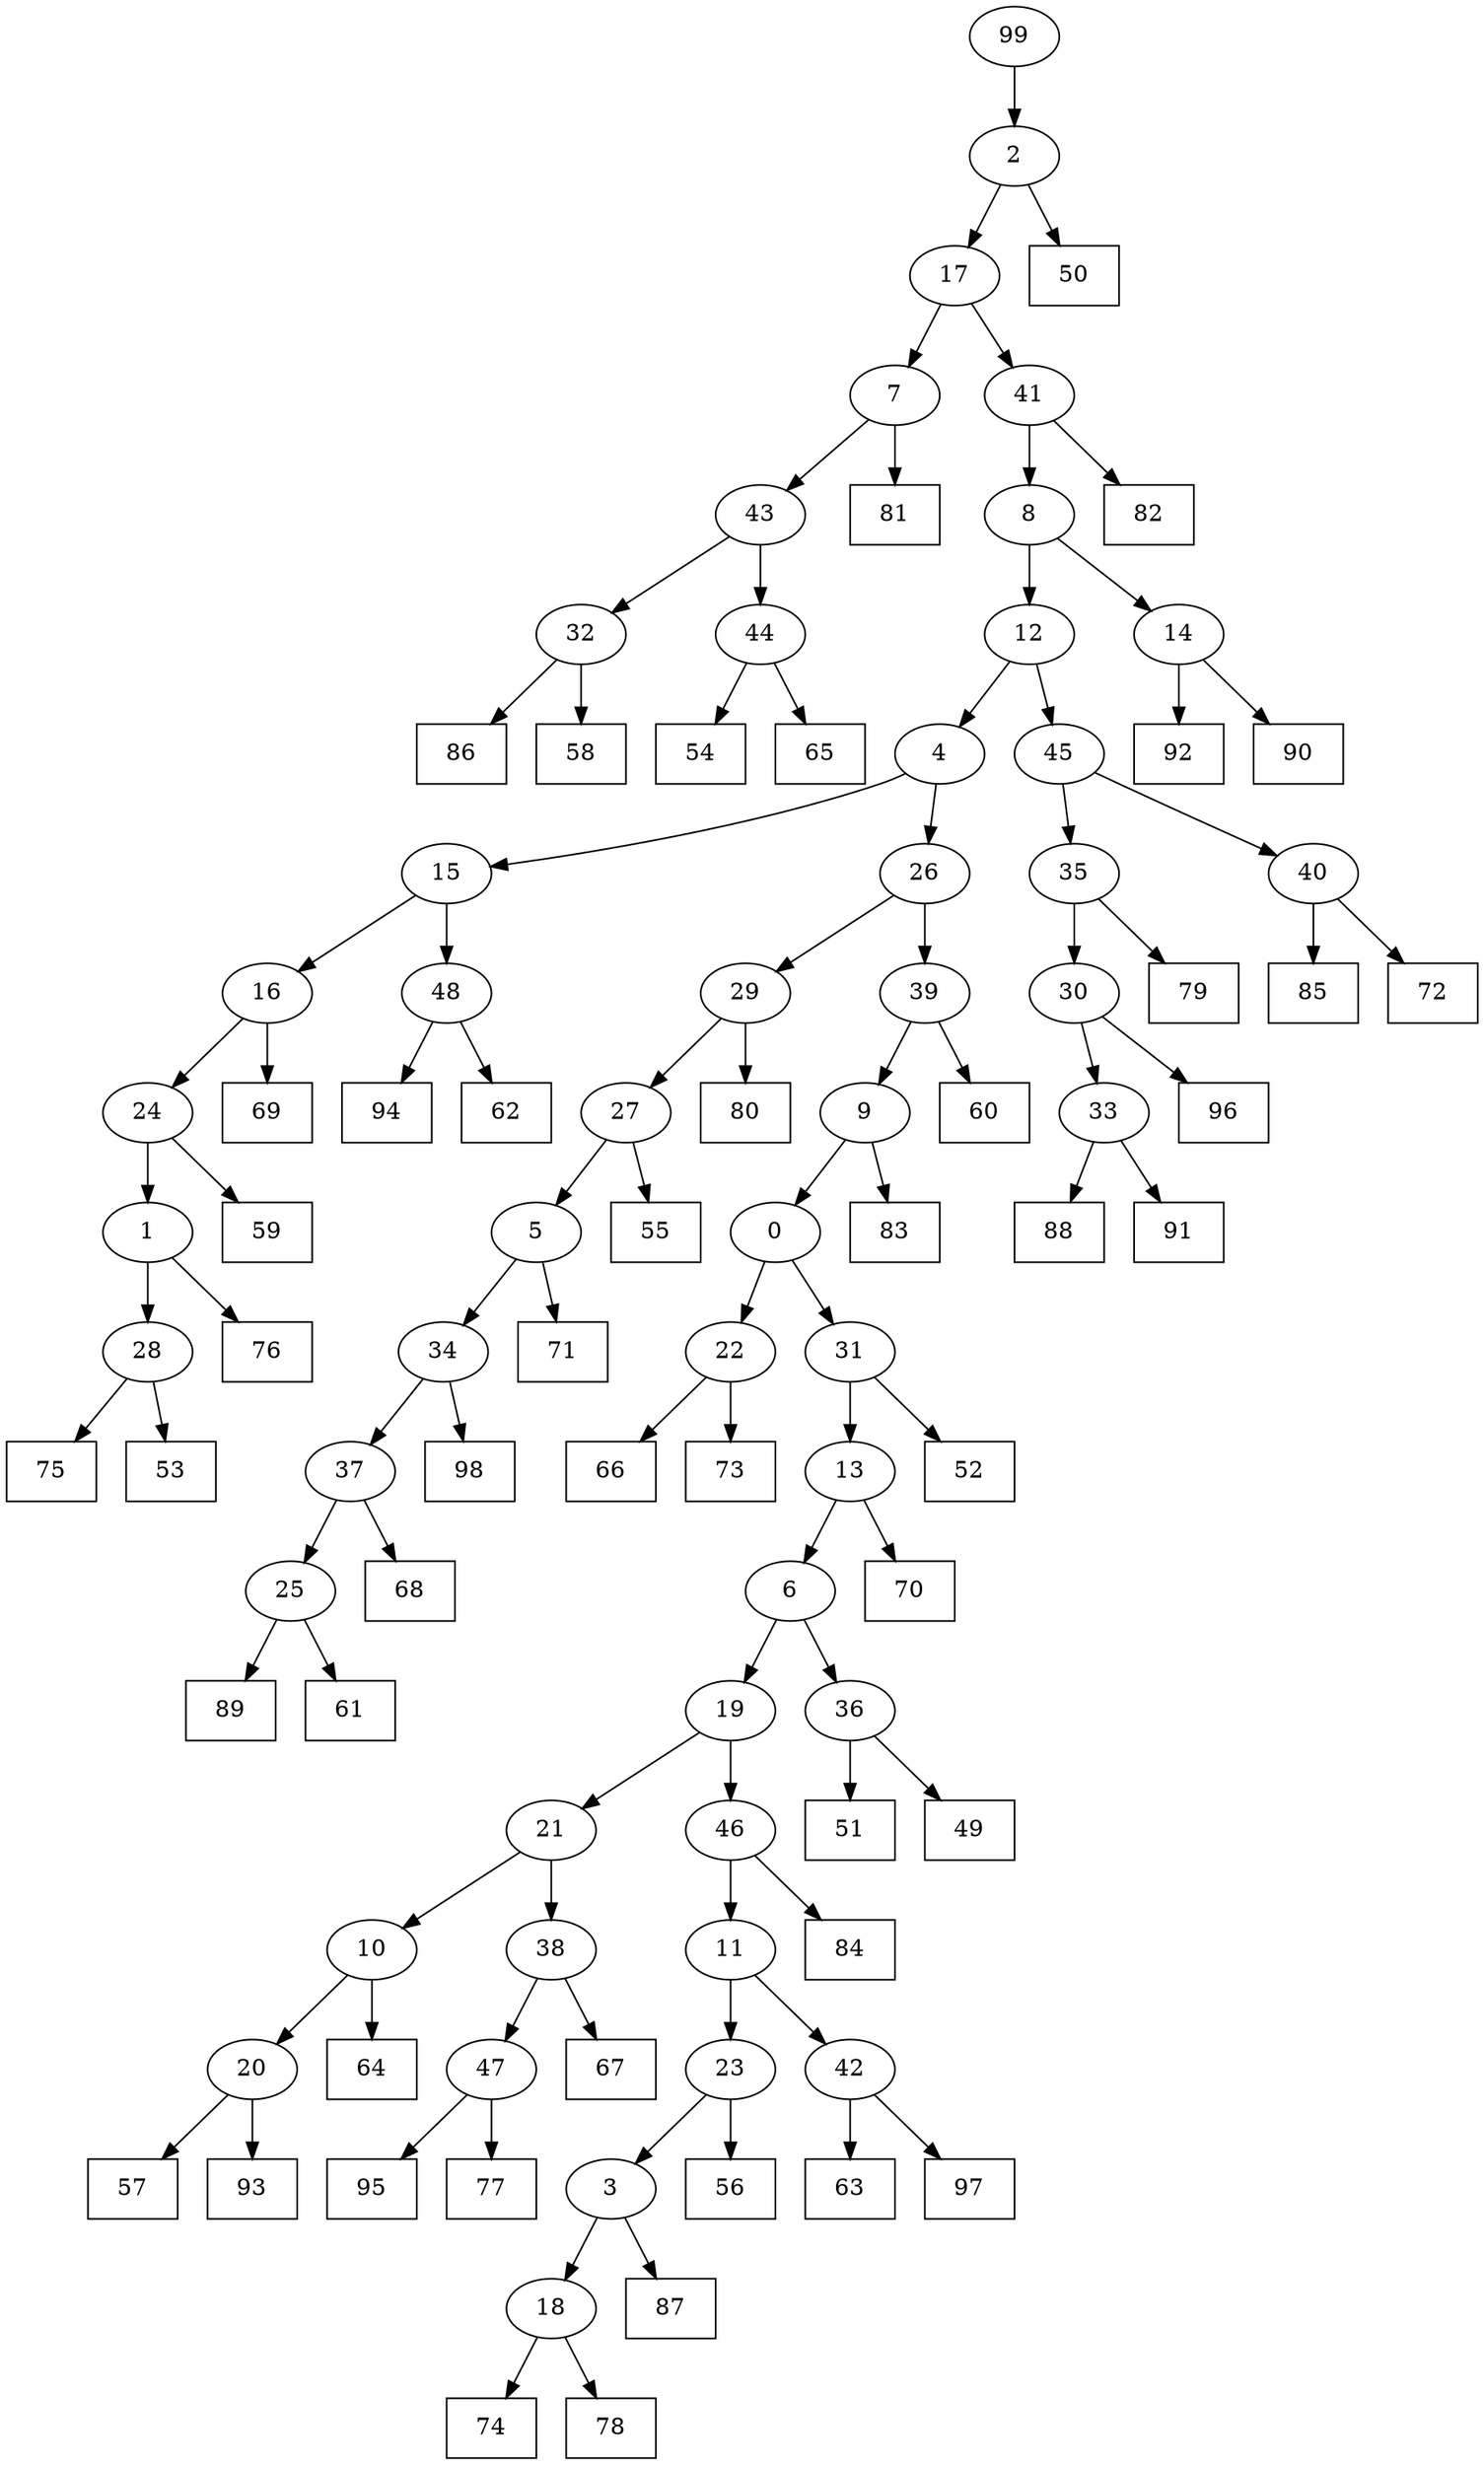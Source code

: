 digraph G {
0[label="0"];
1[label="1"];
2[label="2"];
3[label="3"];
4[label="4"];
5[label="5"];
6[label="6"];
7[label="7"];
8[label="8"];
9[label="9"];
10[label="10"];
11[label="11"];
12[label="12"];
13[label="13"];
14[label="14"];
15[label="15"];
16[label="16"];
17[label="17"];
18[label="18"];
19[label="19"];
20[label="20"];
21[label="21"];
22[label="22"];
23[label="23"];
24[label="24"];
25[label="25"];
26[label="26"];
27[label="27"];
28[label="28"];
29[label="29"];
30[label="30"];
31[label="31"];
32[label="32"];
33[label="33"];
34[label="34"];
35[label="35"];
36[label="36"];
37[label="37"];
38[label="38"];
39[label="39"];
40[label="40"];
41[label="41"];
42[label="42"];
43[label="43"];
44[label="44"];
45[label="45"];
46[label="46"];
47[label="47"];
48[label="48"];
49[shape=box,label="51"];
50[shape=box,label="63"];
51[shape=box,label="60"];
52[shape=box,label="97"];
53[shape=box,label="88"];
54[shape=box,label="66"];
55[shape=box,label="92"];
56[shape=box,label="96"];
57[shape=box,label="79"];
58[shape=box,label="95"];
59[shape=box,label="50"];
60[shape=box,label="83"];
61[shape=box,label="84"];
62[shape=box,label="89"];
63[shape=box,label="75"];
64[shape=box,label="90"];
65[shape=box,label="57"];
66[shape=box,label="71"];
67[shape=box,label="59"];
68[shape=box,label="69"];
69[shape=box,label="94"];
70[shape=box,label="91"];
71[shape=box,label="62"];
72[shape=box,label="77"];
73[shape=box,label="85"];
74[shape=box,label="52"];
75[shape=box,label="73"];
76[shape=box,label="61"];
77[shape=box,label="82"];
78[shape=box,label="86"];
79[shape=box,label="68"];
80[shape=box,label="74"];
81[shape=box,label="49"];
82[shape=box,label="76"];
83[shape=box,label="53"];
84[shape=box,label="54"];
85[shape=box,label="78"];
86[shape=box,label="80"];
87[shape=box,label="65"];
88[shape=box,label="70"];
89[shape=box,label="55"];
90[shape=box,label="64"];
91[shape=box,label="67"];
92[shape=box,label="58"];
93[shape=box,label="87"];
94[shape=box,label="72"];
95[shape=box,label="81"];
96[shape=box,label="56"];
97[shape=box,label="93"];
98[shape=box,label="98"];
99[label="99"];
47->72 ;
20->65 ;
37->79 ;
36->81 ;
18->80 ;
32->78 ;
7->95 ;
42->52 ;
25->62 ;
31->74 ;
22->54 ;
13->88 ;
36->49 ;
33->70 ;
46->61 ;
45->35 ;
38->91 ;
6->36 ;
29->86 ;
40->73 ;
44->84 ;
3->93 ;
28->63 ;
1->28 ;
28->83 ;
48->71 ;
39->51 ;
9->60 ;
39->9 ;
6->19 ;
19->21 ;
44->87 ;
14->55 ;
23->96 ;
47->58 ;
12->4 ;
25->76 ;
16->24 ;
18->85 ;
35->57 ;
4->15 ;
2->59 ;
8->14 ;
14->64 ;
13->6 ;
17->7 ;
41->8 ;
24->67 ;
34->98 ;
21->10 ;
10->90 ;
9->0 ;
10->20 ;
20->97 ;
34->37 ;
37->25 ;
40->94 ;
27->5 ;
5->66 ;
21->38 ;
30->33 ;
33->53 ;
26->39 ;
17->41 ;
41->77 ;
43->44 ;
4->26 ;
8->12 ;
11->42 ;
42->50 ;
46->11 ;
43->32 ;
32->92 ;
35->30 ;
30->56 ;
11->23 ;
12->45 ;
45->40 ;
19->46 ;
99->2 ;
2->17 ;
38->47 ;
31->13 ;
27->89 ;
7->43 ;
0->22 ;
22->75 ;
0->31 ;
23->3 ;
3->18 ;
26->29 ;
24->1 ;
1->82 ;
29->27 ;
15->48 ;
48->69 ;
5->34 ;
15->16 ;
16->68 ;
}
